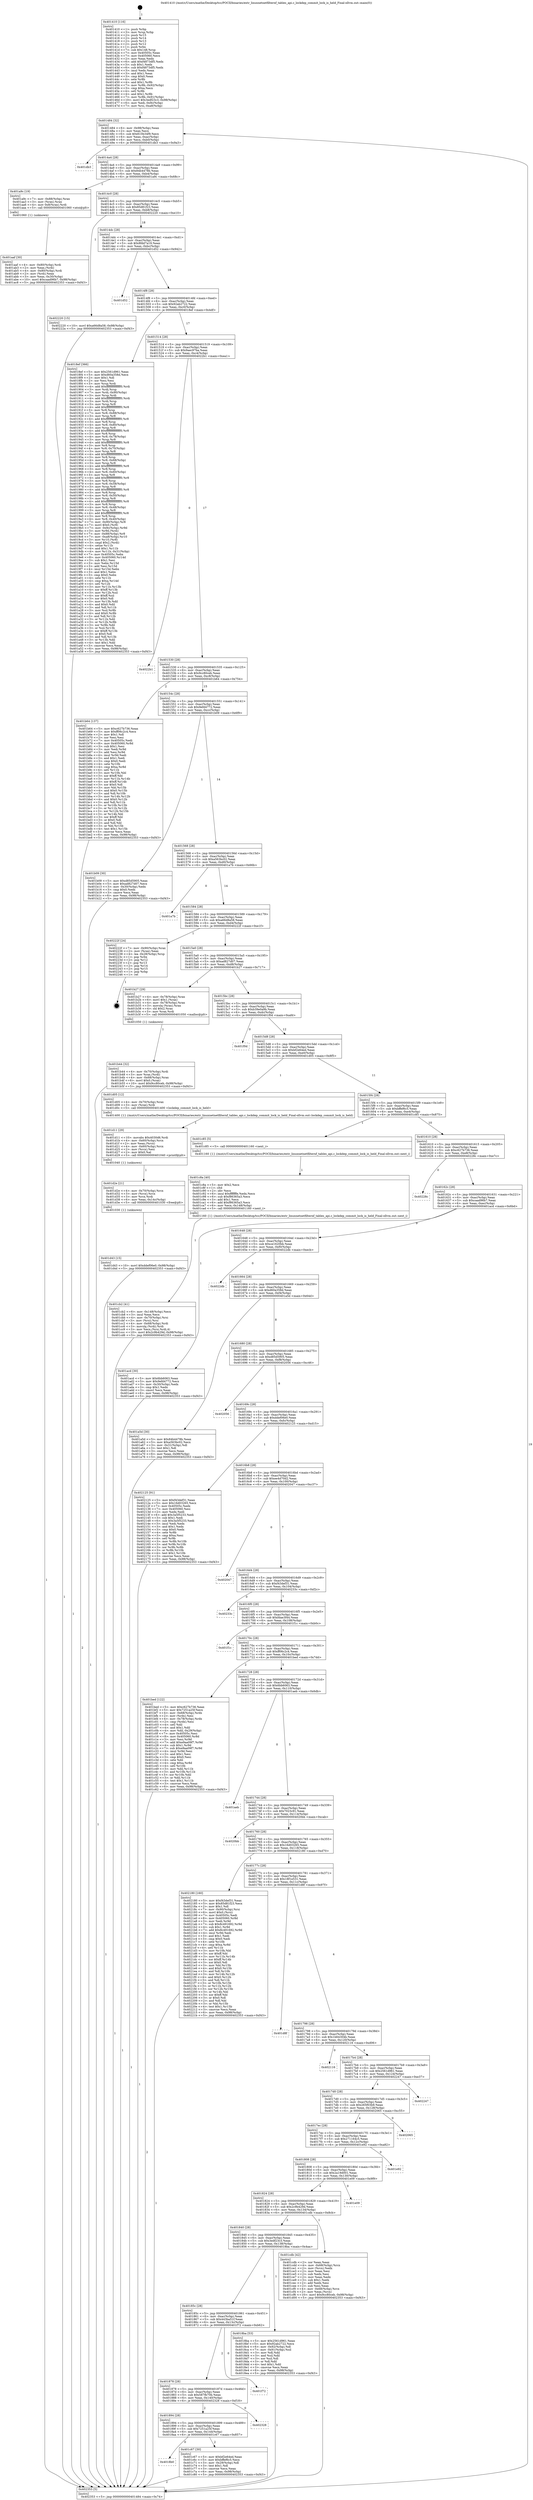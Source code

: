 digraph "0x401410" {
  label = "0x401410 (/mnt/c/Users/mathe/Desktop/tcc/POCII/binaries/extr_linuxnetnetfilternf_tables_api.c_lockdep_commit_lock_is_held_Final-ollvm.out::main(0))"
  labelloc = "t"
  node[shape=record]

  Entry [label="",width=0.3,height=0.3,shape=circle,fillcolor=black,style=filled]
  "0x401484" [label="{
     0x401484 [32]\l
     | [instrs]\l
     &nbsp;&nbsp;0x401484 \<+6\>: mov -0x98(%rbp),%eax\l
     &nbsp;&nbsp;0x40148a \<+2\>: mov %eax,%ecx\l
     &nbsp;&nbsp;0x40148c \<+6\>: sub $0x810b34f9,%ecx\l
     &nbsp;&nbsp;0x401492 \<+6\>: mov %eax,-0xac(%rbp)\l
     &nbsp;&nbsp;0x401498 \<+6\>: mov %ecx,-0xb0(%rbp)\l
     &nbsp;&nbsp;0x40149e \<+6\>: je 0000000000401db3 \<main+0x9a3\>\l
  }"]
  "0x401db3" [label="{
     0x401db3\l
  }", style=dashed]
  "0x4014a4" [label="{
     0x4014a4 [28]\l
     | [instrs]\l
     &nbsp;&nbsp;0x4014a4 \<+5\>: jmp 00000000004014a9 \<main+0x99\>\l
     &nbsp;&nbsp;0x4014a9 \<+6\>: mov -0xac(%rbp),%eax\l
     &nbsp;&nbsp;0x4014af \<+5\>: sub $0x84b4478b,%eax\l
     &nbsp;&nbsp;0x4014b4 \<+6\>: mov %eax,-0xb4(%rbp)\l
     &nbsp;&nbsp;0x4014ba \<+6\>: je 0000000000401a9c \<main+0x68c\>\l
  }"]
  Exit [label="",width=0.3,height=0.3,shape=circle,fillcolor=black,style=filled,peripheries=2]
  "0x401a9c" [label="{
     0x401a9c [19]\l
     | [instrs]\l
     &nbsp;&nbsp;0x401a9c \<+7\>: mov -0x88(%rbp),%rax\l
     &nbsp;&nbsp;0x401aa3 \<+3\>: mov (%rax),%rax\l
     &nbsp;&nbsp;0x401aa6 \<+4\>: mov 0x8(%rax),%rdi\l
     &nbsp;&nbsp;0x401aaa \<+5\>: call 0000000000401060 \<atoi@plt\>\l
     | [calls]\l
     &nbsp;&nbsp;0x401060 \{1\} (unknown)\l
  }"]
  "0x4014c0" [label="{
     0x4014c0 [28]\l
     | [instrs]\l
     &nbsp;&nbsp;0x4014c0 \<+5\>: jmp 00000000004014c5 \<main+0xb5\>\l
     &nbsp;&nbsp;0x4014c5 \<+6\>: mov -0xac(%rbp),%eax\l
     &nbsp;&nbsp;0x4014cb \<+5\>: sub $0x85d81f23,%eax\l
     &nbsp;&nbsp;0x4014d0 \<+6\>: mov %eax,-0xb8(%rbp)\l
     &nbsp;&nbsp;0x4014d6 \<+6\>: je 0000000000402220 \<main+0xe10\>\l
  }"]
  "0x401d43" [label="{
     0x401d43 [15]\l
     | [instrs]\l
     &nbsp;&nbsp;0x401d43 \<+10\>: movl $0xddef06e0,-0x98(%rbp)\l
     &nbsp;&nbsp;0x401d4d \<+5\>: jmp 0000000000402353 \<main+0xf43\>\l
  }"]
  "0x402220" [label="{
     0x402220 [15]\l
     | [instrs]\l
     &nbsp;&nbsp;0x402220 \<+10\>: movl $0xa66d8a58,-0x98(%rbp)\l
     &nbsp;&nbsp;0x40222a \<+5\>: jmp 0000000000402353 \<main+0xf43\>\l
  }"]
  "0x4014dc" [label="{
     0x4014dc [28]\l
     | [instrs]\l
     &nbsp;&nbsp;0x4014dc \<+5\>: jmp 00000000004014e1 \<main+0xd1\>\l
     &nbsp;&nbsp;0x4014e1 \<+6\>: mov -0xac(%rbp),%eax\l
     &nbsp;&nbsp;0x4014e7 \<+5\>: sub $0x8fdd7a19,%eax\l
     &nbsp;&nbsp;0x4014ec \<+6\>: mov %eax,-0xbc(%rbp)\l
     &nbsp;&nbsp;0x4014f2 \<+6\>: je 0000000000401d52 \<main+0x942\>\l
  }"]
  "0x401d2e" [label="{
     0x401d2e [21]\l
     | [instrs]\l
     &nbsp;&nbsp;0x401d2e \<+4\>: mov -0x70(%rbp),%rcx\l
     &nbsp;&nbsp;0x401d32 \<+3\>: mov (%rcx),%rcx\l
     &nbsp;&nbsp;0x401d35 \<+3\>: mov %rcx,%rdi\l
     &nbsp;&nbsp;0x401d38 \<+6\>: mov %eax,-0x14c(%rbp)\l
     &nbsp;&nbsp;0x401d3e \<+5\>: call 0000000000401030 \<free@plt\>\l
     | [calls]\l
     &nbsp;&nbsp;0x401030 \{1\} (unknown)\l
  }"]
  "0x401d52" [label="{
     0x401d52\l
  }", style=dashed]
  "0x4014f8" [label="{
     0x4014f8 [28]\l
     | [instrs]\l
     &nbsp;&nbsp;0x4014f8 \<+5\>: jmp 00000000004014fd \<main+0xed\>\l
     &nbsp;&nbsp;0x4014fd \<+6\>: mov -0xac(%rbp),%eax\l
     &nbsp;&nbsp;0x401503 \<+5\>: sub $0x92ab2722,%eax\l
     &nbsp;&nbsp;0x401508 \<+6\>: mov %eax,-0xc0(%rbp)\l
     &nbsp;&nbsp;0x40150e \<+6\>: je 00000000004018ef \<main+0x4df\>\l
  }"]
  "0x401d11" [label="{
     0x401d11 [29]\l
     | [instrs]\l
     &nbsp;&nbsp;0x401d11 \<+10\>: movabs $0x4030d6,%rdi\l
     &nbsp;&nbsp;0x401d1b \<+4\>: mov -0x60(%rbp),%rcx\l
     &nbsp;&nbsp;0x401d1f \<+2\>: mov %eax,(%rcx)\l
     &nbsp;&nbsp;0x401d21 \<+4\>: mov -0x60(%rbp),%rcx\l
     &nbsp;&nbsp;0x401d25 \<+2\>: mov (%rcx),%esi\l
     &nbsp;&nbsp;0x401d27 \<+2\>: mov $0x0,%al\l
     &nbsp;&nbsp;0x401d29 \<+5\>: call 0000000000401040 \<printf@plt\>\l
     | [calls]\l
     &nbsp;&nbsp;0x401040 \{1\} (unknown)\l
  }"]
  "0x4018ef" [label="{
     0x4018ef [366]\l
     | [instrs]\l
     &nbsp;&nbsp;0x4018ef \<+5\>: mov $0x2561d961,%eax\l
     &nbsp;&nbsp;0x4018f4 \<+5\>: mov $0xd60a358d,%ecx\l
     &nbsp;&nbsp;0x4018f9 \<+2\>: mov $0x1,%dl\l
     &nbsp;&nbsp;0x4018fb \<+2\>: xor %esi,%esi\l
     &nbsp;&nbsp;0x4018fd \<+3\>: mov %rsp,%rdi\l
     &nbsp;&nbsp;0x401900 \<+4\>: add $0xfffffffffffffff0,%rdi\l
     &nbsp;&nbsp;0x401904 \<+3\>: mov %rdi,%rsp\l
     &nbsp;&nbsp;0x401907 \<+7\>: mov %rdi,-0x90(%rbp)\l
     &nbsp;&nbsp;0x40190e \<+3\>: mov %rsp,%rdi\l
     &nbsp;&nbsp;0x401911 \<+4\>: add $0xfffffffffffffff0,%rdi\l
     &nbsp;&nbsp;0x401915 \<+3\>: mov %rdi,%rsp\l
     &nbsp;&nbsp;0x401918 \<+3\>: mov %rsp,%r8\l
     &nbsp;&nbsp;0x40191b \<+4\>: add $0xfffffffffffffff0,%r8\l
     &nbsp;&nbsp;0x40191f \<+3\>: mov %r8,%rsp\l
     &nbsp;&nbsp;0x401922 \<+7\>: mov %r8,-0x88(%rbp)\l
     &nbsp;&nbsp;0x401929 \<+3\>: mov %rsp,%r8\l
     &nbsp;&nbsp;0x40192c \<+4\>: add $0xfffffffffffffff0,%r8\l
     &nbsp;&nbsp;0x401930 \<+3\>: mov %r8,%rsp\l
     &nbsp;&nbsp;0x401933 \<+4\>: mov %r8,-0x80(%rbp)\l
     &nbsp;&nbsp;0x401937 \<+3\>: mov %rsp,%r8\l
     &nbsp;&nbsp;0x40193a \<+4\>: add $0xfffffffffffffff0,%r8\l
     &nbsp;&nbsp;0x40193e \<+3\>: mov %r8,%rsp\l
     &nbsp;&nbsp;0x401941 \<+4\>: mov %r8,-0x78(%rbp)\l
     &nbsp;&nbsp;0x401945 \<+3\>: mov %rsp,%r8\l
     &nbsp;&nbsp;0x401948 \<+4\>: add $0xfffffffffffffff0,%r8\l
     &nbsp;&nbsp;0x40194c \<+3\>: mov %r8,%rsp\l
     &nbsp;&nbsp;0x40194f \<+4\>: mov %r8,-0x70(%rbp)\l
     &nbsp;&nbsp;0x401953 \<+3\>: mov %rsp,%r8\l
     &nbsp;&nbsp;0x401956 \<+4\>: add $0xfffffffffffffff0,%r8\l
     &nbsp;&nbsp;0x40195a \<+3\>: mov %r8,%rsp\l
     &nbsp;&nbsp;0x40195d \<+4\>: mov %r8,-0x68(%rbp)\l
     &nbsp;&nbsp;0x401961 \<+3\>: mov %rsp,%r8\l
     &nbsp;&nbsp;0x401964 \<+4\>: add $0xfffffffffffffff0,%r8\l
     &nbsp;&nbsp;0x401968 \<+3\>: mov %r8,%rsp\l
     &nbsp;&nbsp;0x40196b \<+4\>: mov %r8,-0x60(%rbp)\l
     &nbsp;&nbsp;0x40196f \<+3\>: mov %rsp,%r8\l
     &nbsp;&nbsp;0x401972 \<+4\>: add $0xfffffffffffffff0,%r8\l
     &nbsp;&nbsp;0x401976 \<+3\>: mov %r8,%rsp\l
     &nbsp;&nbsp;0x401979 \<+4\>: mov %r8,-0x58(%rbp)\l
     &nbsp;&nbsp;0x40197d \<+3\>: mov %rsp,%r8\l
     &nbsp;&nbsp;0x401980 \<+4\>: add $0xfffffffffffffff0,%r8\l
     &nbsp;&nbsp;0x401984 \<+3\>: mov %r8,%rsp\l
     &nbsp;&nbsp;0x401987 \<+4\>: mov %r8,-0x50(%rbp)\l
     &nbsp;&nbsp;0x40198b \<+3\>: mov %rsp,%r8\l
     &nbsp;&nbsp;0x40198e \<+4\>: add $0xfffffffffffffff0,%r8\l
     &nbsp;&nbsp;0x401992 \<+3\>: mov %r8,%rsp\l
     &nbsp;&nbsp;0x401995 \<+4\>: mov %r8,-0x48(%rbp)\l
     &nbsp;&nbsp;0x401999 \<+3\>: mov %rsp,%r8\l
     &nbsp;&nbsp;0x40199c \<+4\>: add $0xfffffffffffffff0,%r8\l
     &nbsp;&nbsp;0x4019a0 \<+3\>: mov %r8,%rsp\l
     &nbsp;&nbsp;0x4019a3 \<+4\>: mov %r8,-0x40(%rbp)\l
     &nbsp;&nbsp;0x4019a7 \<+7\>: mov -0x90(%rbp),%r8\l
     &nbsp;&nbsp;0x4019ae \<+7\>: movl $0x0,(%r8)\l
     &nbsp;&nbsp;0x4019b5 \<+7\>: mov -0x9c(%rbp),%r9d\l
     &nbsp;&nbsp;0x4019bc \<+3\>: mov %r9d,(%rdi)\l
     &nbsp;&nbsp;0x4019bf \<+7\>: mov -0x88(%rbp),%r8\l
     &nbsp;&nbsp;0x4019c6 \<+7\>: mov -0xa8(%rbp),%r10\l
     &nbsp;&nbsp;0x4019cd \<+3\>: mov %r10,(%r8)\l
     &nbsp;&nbsp;0x4019d0 \<+3\>: cmpl $0x2,(%rdi)\l
     &nbsp;&nbsp;0x4019d3 \<+4\>: setne %r11b\l
     &nbsp;&nbsp;0x4019d7 \<+4\>: and $0x1,%r11b\l
     &nbsp;&nbsp;0x4019db \<+4\>: mov %r11b,-0x31(%rbp)\l
     &nbsp;&nbsp;0x4019df \<+7\>: mov 0x40505c,%ebx\l
     &nbsp;&nbsp;0x4019e6 \<+8\>: mov 0x405060,%r14d\l
     &nbsp;&nbsp;0x4019ee \<+3\>: sub $0x1,%esi\l
     &nbsp;&nbsp;0x4019f1 \<+3\>: mov %ebx,%r15d\l
     &nbsp;&nbsp;0x4019f4 \<+3\>: add %esi,%r15d\l
     &nbsp;&nbsp;0x4019f7 \<+4\>: imul %r15d,%ebx\l
     &nbsp;&nbsp;0x4019fb \<+3\>: and $0x1,%ebx\l
     &nbsp;&nbsp;0x4019fe \<+3\>: cmp $0x0,%ebx\l
     &nbsp;&nbsp;0x401a01 \<+4\>: sete %r11b\l
     &nbsp;&nbsp;0x401a05 \<+4\>: cmp $0xa,%r14d\l
     &nbsp;&nbsp;0x401a09 \<+4\>: setl %r12b\l
     &nbsp;&nbsp;0x401a0d \<+3\>: mov %r11b,%r13b\l
     &nbsp;&nbsp;0x401a10 \<+4\>: xor $0xff,%r13b\l
     &nbsp;&nbsp;0x401a14 \<+3\>: mov %r12b,%sil\l
     &nbsp;&nbsp;0x401a17 \<+4\>: xor $0xff,%sil\l
     &nbsp;&nbsp;0x401a1b \<+3\>: xor $0x0,%dl\l
     &nbsp;&nbsp;0x401a1e \<+3\>: mov %r13b,%dil\l
     &nbsp;&nbsp;0x401a21 \<+4\>: and $0x0,%dil\l
     &nbsp;&nbsp;0x401a25 \<+3\>: and %dl,%r11b\l
     &nbsp;&nbsp;0x401a28 \<+3\>: mov %sil,%r8b\l
     &nbsp;&nbsp;0x401a2b \<+4\>: and $0x0,%r8b\l
     &nbsp;&nbsp;0x401a2f \<+3\>: and %dl,%r12b\l
     &nbsp;&nbsp;0x401a32 \<+3\>: or %r11b,%dil\l
     &nbsp;&nbsp;0x401a35 \<+3\>: or %r12b,%r8b\l
     &nbsp;&nbsp;0x401a38 \<+3\>: xor %r8b,%dil\l
     &nbsp;&nbsp;0x401a3b \<+3\>: or %sil,%r13b\l
     &nbsp;&nbsp;0x401a3e \<+4\>: xor $0xff,%r13b\l
     &nbsp;&nbsp;0x401a42 \<+3\>: or $0x0,%dl\l
     &nbsp;&nbsp;0x401a45 \<+3\>: and %dl,%r13b\l
     &nbsp;&nbsp;0x401a48 \<+3\>: or %r13b,%dil\l
     &nbsp;&nbsp;0x401a4b \<+4\>: test $0x1,%dil\l
     &nbsp;&nbsp;0x401a4f \<+3\>: cmovne %ecx,%eax\l
     &nbsp;&nbsp;0x401a52 \<+6\>: mov %eax,-0x98(%rbp)\l
     &nbsp;&nbsp;0x401a58 \<+5\>: jmp 0000000000402353 \<main+0xf43\>\l
  }"]
  "0x401514" [label="{
     0x401514 [28]\l
     | [instrs]\l
     &nbsp;&nbsp;0x401514 \<+5\>: jmp 0000000000401519 \<main+0x109\>\l
     &nbsp;&nbsp;0x401519 \<+6\>: mov -0xac(%rbp),%eax\l
     &nbsp;&nbsp;0x40151f \<+5\>: sub $0x9aec97ba,%eax\l
     &nbsp;&nbsp;0x401524 \<+6\>: mov %eax,-0xc4(%rbp)\l
     &nbsp;&nbsp;0x40152a \<+6\>: je 00000000004022b1 \<main+0xea1\>\l
  }"]
  "0x401cb2" [label="{
     0x401cb2 [41]\l
     | [instrs]\l
     &nbsp;&nbsp;0x401cb2 \<+6\>: mov -0x148(%rbp),%ecx\l
     &nbsp;&nbsp;0x401cb8 \<+3\>: imul %eax,%ecx\l
     &nbsp;&nbsp;0x401cbb \<+4\>: mov -0x70(%rbp),%rsi\l
     &nbsp;&nbsp;0x401cbf \<+3\>: mov (%rsi),%rsi\l
     &nbsp;&nbsp;0x401cc2 \<+4\>: mov -0x68(%rbp),%rdi\l
     &nbsp;&nbsp;0x401cc6 \<+3\>: movslq (%rdi),%rdi\l
     &nbsp;&nbsp;0x401cc9 \<+3\>: mov %ecx,(%rsi,%rdi,4)\l
     &nbsp;&nbsp;0x401ccc \<+10\>: movl $0x2c9b429d,-0x98(%rbp)\l
     &nbsp;&nbsp;0x401cd6 \<+5\>: jmp 0000000000402353 \<main+0xf43\>\l
  }"]
  "0x4022b1" [label="{
     0x4022b1\l
  }", style=dashed]
  "0x401530" [label="{
     0x401530 [28]\l
     | [instrs]\l
     &nbsp;&nbsp;0x401530 \<+5\>: jmp 0000000000401535 \<main+0x125\>\l
     &nbsp;&nbsp;0x401535 \<+6\>: mov -0xac(%rbp),%eax\l
     &nbsp;&nbsp;0x40153b \<+5\>: sub $0x9cc80ceb,%eax\l
     &nbsp;&nbsp;0x401540 \<+6\>: mov %eax,-0xc8(%rbp)\l
     &nbsp;&nbsp;0x401546 \<+6\>: je 0000000000401b64 \<main+0x754\>\l
  }"]
  "0x401c8a" [label="{
     0x401c8a [40]\l
     | [instrs]\l
     &nbsp;&nbsp;0x401c8a \<+5\>: mov $0x2,%ecx\l
     &nbsp;&nbsp;0x401c8f \<+1\>: cltd\l
     &nbsp;&nbsp;0x401c90 \<+2\>: idiv %ecx\l
     &nbsp;&nbsp;0x401c92 \<+6\>: imul $0xfffffffe,%edx,%ecx\l
     &nbsp;&nbsp;0x401c98 \<+6\>: sub $0xf86365a3,%ecx\l
     &nbsp;&nbsp;0x401c9e \<+3\>: add $0x1,%ecx\l
     &nbsp;&nbsp;0x401ca1 \<+6\>: add $0xf86365a3,%ecx\l
     &nbsp;&nbsp;0x401ca7 \<+6\>: mov %ecx,-0x148(%rbp)\l
     &nbsp;&nbsp;0x401cad \<+5\>: call 0000000000401160 \<next_i\>\l
     | [calls]\l
     &nbsp;&nbsp;0x401160 \{1\} (/mnt/c/Users/mathe/Desktop/tcc/POCII/binaries/extr_linuxnetnetfilternf_tables_api.c_lockdep_commit_lock_is_held_Final-ollvm.out::next_i)\l
  }"]
  "0x401b64" [label="{
     0x401b64 [137]\l
     | [instrs]\l
     &nbsp;&nbsp;0x401b64 \<+5\>: mov $0xc627b736,%eax\l
     &nbsp;&nbsp;0x401b69 \<+5\>: mov $0xff06c2c4,%ecx\l
     &nbsp;&nbsp;0x401b6e \<+2\>: mov $0x1,%dl\l
     &nbsp;&nbsp;0x401b70 \<+2\>: xor %esi,%esi\l
     &nbsp;&nbsp;0x401b72 \<+7\>: mov 0x40505c,%edi\l
     &nbsp;&nbsp;0x401b79 \<+8\>: mov 0x405060,%r8d\l
     &nbsp;&nbsp;0x401b81 \<+3\>: sub $0x1,%esi\l
     &nbsp;&nbsp;0x401b84 \<+3\>: mov %edi,%r9d\l
     &nbsp;&nbsp;0x401b87 \<+3\>: add %esi,%r9d\l
     &nbsp;&nbsp;0x401b8a \<+4\>: imul %r9d,%edi\l
     &nbsp;&nbsp;0x401b8e \<+3\>: and $0x1,%edi\l
     &nbsp;&nbsp;0x401b91 \<+3\>: cmp $0x0,%edi\l
     &nbsp;&nbsp;0x401b94 \<+4\>: sete %r10b\l
     &nbsp;&nbsp;0x401b98 \<+4\>: cmp $0xa,%r8d\l
     &nbsp;&nbsp;0x401b9c \<+4\>: setl %r11b\l
     &nbsp;&nbsp;0x401ba0 \<+3\>: mov %r10b,%bl\l
     &nbsp;&nbsp;0x401ba3 \<+3\>: xor $0xff,%bl\l
     &nbsp;&nbsp;0x401ba6 \<+3\>: mov %r11b,%r14b\l
     &nbsp;&nbsp;0x401ba9 \<+4\>: xor $0xff,%r14b\l
     &nbsp;&nbsp;0x401bad \<+3\>: xor $0x0,%dl\l
     &nbsp;&nbsp;0x401bb0 \<+3\>: mov %bl,%r15b\l
     &nbsp;&nbsp;0x401bb3 \<+4\>: and $0x0,%r15b\l
     &nbsp;&nbsp;0x401bb7 \<+3\>: and %dl,%r10b\l
     &nbsp;&nbsp;0x401bba \<+3\>: mov %r14b,%r12b\l
     &nbsp;&nbsp;0x401bbd \<+4\>: and $0x0,%r12b\l
     &nbsp;&nbsp;0x401bc1 \<+3\>: and %dl,%r11b\l
     &nbsp;&nbsp;0x401bc4 \<+3\>: or %r10b,%r15b\l
     &nbsp;&nbsp;0x401bc7 \<+3\>: or %r11b,%r12b\l
     &nbsp;&nbsp;0x401bca \<+3\>: xor %r12b,%r15b\l
     &nbsp;&nbsp;0x401bcd \<+3\>: or %r14b,%bl\l
     &nbsp;&nbsp;0x401bd0 \<+3\>: xor $0xff,%bl\l
     &nbsp;&nbsp;0x401bd3 \<+3\>: or $0x0,%dl\l
     &nbsp;&nbsp;0x401bd6 \<+2\>: and %dl,%bl\l
     &nbsp;&nbsp;0x401bd8 \<+3\>: or %bl,%r15b\l
     &nbsp;&nbsp;0x401bdb \<+4\>: test $0x1,%r15b\l
     &nbsp;&nbsp;0x401bdf \<+3\>: cmovne %ecx,%eax\l
     &nbsp;&nbsp;0x401be2 \<+6\>: mov %eax,-0x98(%rbp)\l
     &nbsp;&nbsp;0x401be8 \<+5\>: jmp 0000000000402353 \<main+0xf43\>\l
  }"]
  "0x40154c" [label="{
     0x40154c [28]\l
     | [instrs]\l
     &nbsp;&nbsp;0x40154c \<+5\>: jmp 0000000000401551 \<main+0x141\>\l
     &nbsp;&nbsp;0x401551 \<+6\>: mov -0xac(%rbp),%eax\l
     &nbsp;&nbsp;0x401557 \<+5\>: sub $0x9efd4772,%eax\l
     &nbsp;&nbsp;0x40155c \<+6\>: mov %eax,-0xcc(%rbp)\l
     &nbsp;&nbsp;0x401562 \<+6\>: je 0000000000401b09 \<main+0x6f9\>\l
  }"]
  "0x4018b0" [label="{
     0x4018b0\l
  }", style=dashed]
  "0x401b09" [label="{
     0x401b09 [30]\l
     | [instrs]\l
     &nbsp;&nbsp;0x401b09 \<+5\>: mov $0xd85d5905,%eax\l
     &nbsp;&nbsp;0x401b0e \<+5\>: mov $0xad827d07,%ecx\l
     &nbsp;&nbsp;0x401b13 \<+3\>: mov -0x30(%rbp),%edx\l
     &nbsp;&nbsp;0x401b16 \<+3\>: cmp $0x0,%edx\l
     &nbsp;&nbsp;0x401b19 \<+3\>: cmove %ecx,%eax\l
     &nbsp;&nbsp;0x401b1c \<+6\>: mov %eax,-0x98(%rbp)\l
     &nbsp;&nbsp;0x401b22 \<+5\>: jmp 0000000000402353 \<main+0xf43\>\l
  }"]
  "0x401568" [label="{
     0x401568 [28]\l
     | [instrs]\l
     &nbsp;&nbsp;0x401568 \<+5\>: jmp 000000000040156d \<main+0x15d\>\l
     &nbsp;&nbsp;0x40156d \<+6\>: mov -0xac(%rbp),%eax\l
     &nbsp;&nbsp;0x401573 \<+5\>: sub $0xa563bc02,%eax\l
     &nbsp;&nbsp;0x401578 \<+6\>: mov %eax,-0xd0(%rbp)\l
     &nbsp;&nbsp;0x40157e \<+6\>: je 0000000000401a7b \<main+0x66b\>\l
  }"]
  "0x401c67" [label="{
     0x401c67 [30]\l
     | [instrs]\l
     &nbsp;&nbsp;0x401c67 \<+5\>: mov $0xbf2e64ed,%eax\l
     &nbsp;&nbsp;0x401c6c \<+5\>: mov $0xbffef6c5,%ecx\l
     &nbsp;&nbsp;0x401c71 \<+3\>: mov -0x29(%rbp),%dl\l
     &nbsp;&nbsp;0x401c74 \<+3\>: test $0x1,%dl\l
     &nbsp;&nbsp;0x401c77 \<+3\>: cmovne %ecx,%eax\l
     &nbsp;&nbsp;0x401c7a \<+6\>: mov %eax,-0x98(%rbp)\l
     &nbsp;&nbsp;0x401c80 \<+5\>: jmp 0000000000402353 \<main+0xf43\>\l
  }"]
  "0x401a7b" [label="{
     0x401a7b\l
  }", style=dashed]
  "0x401584" [label="{
     0x401584 [28]\l
     | [instrs]\l
     &nbsp;&nbsp;0x401584 \<+5\>: jmp 0000000000401589 \<main+0x179\>\l
     &nbsp;&nbsp;0x401589 \<+6\>: mov -0xac(%rbp),%eax\l
     &nbsp;&nbsp;0x40158f \<+5\>: sub $0xa66d8a58,%eax\l
     &nbsp;&nbsp;0x401594 \<+6\>: mov %eax,-0xd4(%rbp)\l
     &nbsp;&nbsp;0x40159a \<+6\>: je 000000000040222f \<main+0xe1f\>\l
  }"]
  "0x401894" [label="{
     0x401894 [28]\l
     | [instrs]\l
     &nbsp;&nbsp;0x401894 \<+5\>: jmp 0000000000401899 \<main+0x489\>\l
     &nbsp;&nbsp;0x401899 \<+6\>: mov -0xac(%rbp),%eax\l
     &nbsp;&nbsp;0x40189f \<+5\>: sub $0x7251a25f,%eax\l
     &nbsp;&nbsp;0x4018a4 \<+6\>: mov %eax,-0x144(%rbp)\l
     &nbsp;&nbsp;0x4018aa \<+6\>: je 0000000000401c67 \<main+0x857\>\l
  }"]
  "0x40222f" [label="{
     0x40222f [24]\l
     | [instrs]\l
     &nbsp;&nbsp;0x40222f \<+7\>: mov -0x90(%rbp),%rax\l
     &nbsp;&nbsp;0x402236 \<+2\>: mov (%rax),%eax\l
     &nbsp;&nbsp;0x402238 \<+4\>: lea -0x28(%rbp),%rsp\l
     &nbsp;&nbsp;0x40223c \<+1\>: pop %rbx\l
     &nbsp;&nbsp;0x40223d \<+2\>: pop %r12\l
     &nbsp;&nbsp;0x40223f \<+2\>: pop %r13\l
     &nbsp;&nbsp;0x402241 \<+2\>: pop %r14\l
     &nbsp;&nbsp;0x402243 \<+2\>: pop %r15\l
     &nbsp;&nbsp;0x402245 \<+1\>: pop %rbp\l
     &nbsp;&nbsp;0x402246 \<+1\>: ret\l
  }"]
  "0x4015a0" [label="{
     0x4015a0 [28]\l
     | [instrs]\l
     &nbsp;&nbsp;0x4015a0 \<+5\>: jmp 00000000004015a5 \<main+0x195\>\l
     &nbsp;&nbsp;0x4015a5 \<+6\>: mov -0xac(%rbp),%eax\l
     &nbsp;&nbsp;0x4015ab \<+5\>: sub $0xad827d07,%eax\l
     &nbsp;&nbsp;0x4015b0 \<+6\>: mov %eax,-0xd8(%rbp)\l
     &nbsp;&nbsp;0x4015b6 \<+6\>: je 0000000000401b27 \<main+0x717\>\l
  }"]
  "0x402328" [label="{
     0x402328\l
  }", style=dashed]
  "0x401b27" [label="{
     0x401b27 [29]\l
     | [instrs]\l
     &nbsp;&nbsp;0x401b27 \<+4\>: mov -0x78(%rbp),%rax\l
     &nbsp;&nbsp;0x401b2b \<+6\>: movl $0x1,(%rax)\l
     &nbsp;&nbsp;0x401b31 \<+4\>: mov -0x78(%rbp),%rax\l
     &nbsp;&nbsp;0x401b35 \<+3\>: movslq (%rax),%rax\l
     &nbsp;&nbsp;0x401b38 \<+4\>: shl $0x2,%rax\l
     &nbsp;&nbsp;0x401b3c \<+3\>: mov %rax,%rdi\l
     &nbsp;&nbsp;0x401b3f \<+5\>: call 0000000000401050 \<malloc@plt\>\l
     | [calls]\l
     &nbsp;&nbsp;0x401050 \{1\} (unknown)\l
  }"]
  "0x4015bc" [label="{
     0x4015bc [28]\l
     | [instrs]\l
     &nbsp;&nbsp;0x4015bc \<+5\>: jmp 00000000004015c1 \<main+0x1b1\>\l
     &nbsp;&nbsp;0x4015c1 \<+6\>: mov -0xac(%rbp),%eax\l
     &nbsp;&nbsp;0x4015c7 \<+5\>: sub $0xb39e0a9b,%eax\l
     &nbsp;&nbsp;0x4015cc \<+6\>: mov %eax,-0xdc(%rbp)\l
     &nbsp;&nbsp;0x4015d2 \<+6\>: je 0000000000401f0d \<main+0xafd\>\l
  }"]
  "0x401878" [label="{
     0x401878 [28]\l
     | [instrs]\l
     &nbsp;&nbsp;0x401878 \<+5\>: jmp 000000000040187d \<main+0x46d\>\l
     &nbsp;&nbsp;0x40187d \<+6\>: mov -0xac(%rbp),%eax\l
     &nbsp;&nbsp;0x401883 \<+5\>: sub $0x587fb70b,%eax\l
     &nbsp;&nbsp;0x401888 \<+6\>: mov %eax,-0x140(%rbp)\l
     &nbsp;&nbsp;0x40188e \<+6\>: je 0000000000402328 \<main+0xf18\>\l
  }"]
  "0x401f0d" [label="{
     0x401f0d\l
  }", style=dashed]
  "0x4015d8" [label="{
     0x4015d8 [28]\l
     | [instrs]\l
     &nbsp;&nbsp;0x4015d8 \<+5\>: jmp 00000000004015dd \<main+0x1cd\>\l
     &nbsp;&nbsp;0x4015dd \<+6\>: mov -0xac(%rbp),%eax\l
     &nbsp;&nbsp;0x4015e3 \<+5\>: sub $0xbf2e64ed,%eax\l
     &nbsp;&nbsp;0x4015e8 \<+6\>: mov %eax,-0xe0(%rbp)\l
     &nbsp;&nbsp;0x4015ee \<+6\>: je 0000000000401d05 \<main+0x8f5\>\l
  }"]
  "0x401f72" [label="{
     0x401f72\l
  }", style=dashed]
  "0x401d05" [label="{
     0x401d05 [12]\l
     | [instrs]\l
     &nbsp;&nbsp;0x401d05 \<+4\>: mov -0x70(%rbp),%rax\l
     &nbsp;&nbsp;0x401d09 \<+3\>: mov (%rax),%rdi\l
     &nbsp;&nbsp;0x401d0c \<+5\>: call 0000000000401400 \<lockdep_commit_lock_is_held\>\l
     | [calls]\l
     &nbsp;&nbsp;0x401400 \{1\} (/mnt/c/Users/mathe/Desktop/tcc/POCII/binaries/extr_linuxnetnetfilternf_tables_api.c_lockdep_commit_lock_is_held_Final-ollvm.out::lockdep_commit_lock_is_held)\l
  }"]
  "0x4015f4" [label="{
     0x4015f4 [28]\l
     | [instrs]\l
     &nbsp;&nbsp;0x4015f4 \<+5\>: jmp 00000000004015f9 \<main+0x1e9\>\l
     &nbsp;&nbsp;0x4015f9 \<+6\>: mov -0xac(%rbp),%eax\l
     &nbsp;&nbsp;0x4015ff \<+5\>: sub $0xbffef6c5,%eax\l
     &nbsp;&nbsp;0x401604 \<+6\>: mov %eax,-0xe4(%rbp)\l
     &nbsp;&nbsp;0x40160a \<+6\>: je 0000000000401c85 \<main+0x875\>\l
  }"]
  "0x401b44" [label="{
     0x401b44 [32]\l
     | [instrs]\l
     &nbsp;&nbsp;0x401b44 \<+4\>: mov -0x70(%rbp),%rdi\l
     &nbsp;&nbsp;0x401b48 \<+3\>: mov %rax,(%rdi)\l
     &nbsp;&nbsp;0x401b4b \<+4\>: mov -0x68(%rbp),%rax\l
     &nbsp;&nbsp;0x401b4f \<+6\>: movl $0x0,(%rax)\l
     &nbsp;&nbsp;0x401b55 \<+10\>: movl $0x9cc80ceb,-0x98(%rbp)\l
     &nbsp;&nbsp;0x401b5f \<+5\>: jmp 0000000000402353 \<main+0xf43\>\l
  }"]
  "0x401c85" [label="{
     0x401c85 [5]\l
     | [instrs]\l
     &nbsp;&nbsp;0x401c85 \<+5\>: call 0000000000401160 \<next_i\>\l
     | [calls]\l
     &nbsp;&nbsp;0x401160 \{1\} (/mnt/c/Users/mathe/Desktop/tcc/POCII/binaries/extr_linuxnetnetfilternf_tables_api.c_lockdep_commit_lock_is_held_Final-ollvm.out::next_i)\l
  }"]
  "0x401610" [label="{
     0x401610 [28]\l
     | [instrs]\l
     &nbsp;&nbsp;0x401610 \<+5\>: jmp 0000000000401615 \<main+0x205\>\l
     &nbsp;&nbsp;0x401615 \<+6\>: mov -0xac(%rbp),%eax\l
     &nbsp;&nbsp;0x40161b \<+5\>: sub $0xc627b736,%eax\l
     &nbsp;&nbsp;0x401620 \<+6\>: mov %eax,-0xe8(%rbp)\l
     &nbsp;&nbsp;0x401626 \<+6\>: je 000000000040228c \<main+0xe7c\>\l
  }"]
  "0x401aaf" [label="{
     0x401aaf [30]\l
     | [instrs]\l
     &nbsp;&nbsp;0x401aaf \<+4\>: mov -0x80(%rbp),%rdi\l
     &nbsp;&nbsp;0x401ab3 \<+2\>: mov %eax,(%rdi)\l
     &nbsp;&nbsp;0x401ab5 \<+4\>: mov -0x80(%rbp),%rdi\l
     &nbsp;&nbsp;0x401ab9 \<+2\>: mov (%rdi),%eax\l
     &nbsp;&nbsp;0x401abb \<+3\>: mov %eax,-0x30(%rbp)\l
     &nbsp;&nbsp;0x401abe \<+10\>: movl $0xcaad96b7,-0x98(%rbp)\l
     &nbsp;&nbsp;0x401ac8 \<+5\>: jmp 0000000000402353 \<main+0xf43\>\l
  }"]
  "0x40228c" [label="{
     0x40228c\l
  }", style=dashed]
  "0x40162c" [label="{
     0x40162c [28]\l
     | [instrs]\l
     &nbsp;&nbsp;0x40162c \<+5\>: jmp 0000000000401631 \<main+0x221\>\l
     &nbsp;&nbsp;0x401631 \<+6\>: mov -0xac(%rbp),%eax\l
     &nbsp;&nbsp;0x401637 \<+5\>: sub $0xcaad96b7,%eax\l
     &nbsp;&nbsp;0x40163c \<+6\>: mov %eax,-0xec(%rbp)\l
     &nbsp;&nbsp;0x401642 \<+6\>: je 0000000000401acd \<main+0x6bd\>\l
  }"]
  "0x401410" [label="{
     0x401410 [116]\l
     | [instrs]\l
     &nbsp;&nbsp;0x401410 \<+1\>: push %rbp\l
     &nbsp;&nbsp;0x401411 \<+3\>: mov %rsp,%rbp\l
     &nbsp;&nbsp;0x401414 \<+2\>: push %r15\l
     &nbsp;&nbsp;0x401416 \<+2\>: push %r14\l
     &nbsp;&nbsp;0x401418 \<+2\>: push %r13\l
     &nbsp;&nbsp;0x40141a \<+2\>: push %r12\l
     &nbsp;&nbsp;0x40141c \<+1\>: push %rbx\l
     &nbsp;&nbsp;0x40141d \<+7\>: sub $0x148,%rsp\l
     &nbsp;&nbsp;0x401424 \<+7\>: mov 0x40505c,%eax\l
     &nbsp;&nbsp;0x40142b \<+7\>: mov 0x405060,%ecx\l
     &nbsp;&nbsp;0x401432 \<+2\>: mov %eax,%edx\l
     &nbsp;&nbsp;0x401434 \<+6\>: add $0xf4873df5,%edx\l
     &nbsp;&nbsp;0x40143a \<+3\>: sub $0x1,%edx\l
     &nbsp;&nbsp;0x40143d \<+6\>: sub $0xf4873df5,%edx\l
     &nbsp;&nbsp;0x401443 \<+3\>: imul %edx,%eax\l
     &nbsp;&nbsp;0x401446 \<+3\>: and $0x1,%eax\l
     &nbsp;&nbsp;0x401449 \<+3\>: cmp $0x0,%eax\l
     &nbsp;&nbsp;0x40144c \<+4\>: sete %r8b\l
     &nbsp;&nbsp;0x401450 \<+4\>: and $0x1,%r8b\l
     &nbsp;&nbsp;0x401454 \<+7\>: mov %r8b,-0x92(%rbp)\l
     &nbsp;&nbsp;0x40145b \<+3\>: cmp $0xa,%ecx\l
     &nbsp;&nbsp;0x40145e \<+4\>: setl %r8b\l
     &nbsp;&nbsp;0x401462 \<+4\>: and $0x1,%r8b\l
     &nbsp;&nbsp;0x401466 \<+7\>: mov %r8b,-0x91(%rbp)\l
     &nbsp;&nbsp;0x40146d \<+10\>: movl $0x3edf23c3,-0x98(%rbp)\l
     &nbsp;&nbsp;0x401477 \<+6\>: mov %edi,-0x9c(%rbp)\l
     &nbsp;&nbsp;0x40147d \<+7\>: mov %rsi,-0xa8(%rbp)\l
  }"]
  "0x401acd" [label="{
     0x401acd [30]\l
     | [instrs]\l
     &nbsp;&nbsp;0x401acd \<+5\>: mov $0x6bb6063,%eax\l
     &nbsp;&nbsp;0x401ad2 \<+5\>: mov $0x9efd4772,%ecx\l
     &nbsp;&nbsp;0x401ad7 \<+3\>: mov -0x30(%rbp),%edx\l
     &nbsp;&nbsp;0x401ada \<+3\>: cmp $0x1,%edx\l
     &nbsp;&nbsp;0x401add \<+3\>: cmovl %ecx,%eax\l
     &nbsp;&nbsp;0x401ae0 \<+6\>: mov %eax,-0x98(%rbp)\l
     &nbsp;&nbsp;0x401ae6 \<+5\>: jmp 0000000000402353 \<main+0xf43\>\l
  }"]
  "0x401648" [label="{
     0x401648 [28]\l
     | [instrs]\l
     &nbsp;&nbsp;0x401648 \<+5\>: jmp 000000000040164d \<main+0x23d\>\l
     &nbsp;&nbsp;0x40164d \<+6\>: mov -0xac(%rbp),%eax\l
     &nbsp;&nbsp;0x401653 \<+5\>: sub $0xce1620bb,%eax\l
     &nbsp;&nbsp;0x401658 \<+6\>: mov %eax,-0xf0(%rbp)\l
     &nbsp;&nbsp;0x40165e \<+6\>: je 00000000004022db \<main+0xecb\>\l
  }"]
  "0x402353" [label="{
     0x402353 [5]\l
     | [instrs]\l
     &nbsp;&nbsp;0x402353 \<+5\>: jmp 0000000000401484 \<main+0x74\>\l
  }"]
  "0x4022db" [label="{
     0x4022db\l
  }", style=dashed]
  "0x401664" [label="{
     0x401664 [28]\l
     | [instrs]\l
     &nbsp;&nbsp;0x401664 \<+5\>: jmp 0000000000401669 \<main+0x259\>\l
     &nbsp;&nbsp;0x401669 \<+6\>: mov -0xac(%rbp),%eax\l
     &nbsp;&nbsp;0x40166f \<+5\>: sub $0xd60a358d,%eax\l
     &nbsp;&nbsp;0x401674 \<+6\>: mov %eax,-0xf4(%rbp)\l
     &nbsp;&nbsp;0x40167a \<+6\>: je 0000000000401a5d \<main+0x64d\>\l
  }"]
  "0x40185c" [label="{
     0x40185c [28]\l
     | [instrs]\l
     &nbsp;&nbsp;0x40185c \<+5\>: jmp 0000000000401861 \<main+0x451\>\l
     &nbsp;&nbsp;0x401861 \<+6\>: mov -0xac(%rbp),%eax\l
     &nbsp;&nbsp;0x401867 \<+5\>: sub $0x443ba51f,%eax\l
     &nbsp;&nbsp;0x40186c \<+6\>: mov %eax,-0x13c(%rbp)\l
     &nbsp;&nbsp;0x401872 \<+6\>: je 0000000000401f72 \<main+0xb62\>\l
  }"]
  "0x401a5d" [label="{
     0x401a5d [30]\l
     | [instrs]\l
     &nbsp;&nbsp;0x401a5d \<+5\>: mov $0x84b4478b,%eax\l
     &nbsp;&nbsp;0x401a62 \<+5\>: mov $0xa563bc02,%ecx\l
     &nbsp;&nbsp;0x401a67 \<+3\>: mov -0x31(%rbp),%dl\l
     &nbsp;&nbsp;0x401a6a \<+3\>: test $0x1,%dl\l
     &nbsp;&nbsp;0x401a6d \<+3\>: cmovne %ecx,%eax\l
     &nbsp;&nbsp;0x401a70 \<+6\>: mov %eax,-0x98(%rbp)\l
     &nbsp;&nbsp;0x401a76 \<+5\>: jmp 0000000000402353 \<main+0xf43\>\l
  }"]
  "0x401680" [label="{
     0x401680 [28]\l
     | [instrs]\l
     &nbsp;&nbsp;0x401680 \<+5\>: jmp 0000000000401685 \<main+0x275\>\l
     &nbsp;&nbsp;0x401685 \<+6\>: mov -0xac(%rbp),%eax\l
     &nbsp;&nbsp;0x40168b \<+5\>: sub $0xd85d5905,%eax\l
     &nbsp;&nbsp;0x401690 \<+6\>: mov %eax,-0xf8(%rbp)\l
     &nbsp;&nbsp;0x401696 \<+6\>: je 0000000000402056 \<main+0xc46\>\l
  }"]
  "0x4018ba" [label="{
     0x4018ba [53]\l
     | [instrs]\l
     &nbsp;&nbsp;0x4018ba \<+5\>: mov $0x2561d961,%eax\l
     &nbsp;&nbsp;0x4018bf \<+5\>: mov $0x92ab2722,%ecx\l
     &nbsp;&nbsp;0x4018c4 \<+6\>: mov -0x92(%rbp),%dl\l
     &nbsp;&nbsp;0x4018ca \<+7\>: mov -0x91(%rbp),%sil\l
     &nbsp;&nbsp;0x4018d1 \<+3\>: mov %dl,%dil\l
     &nbsp;&nbsp;0x4018d4 \<+3\>: and %sil,%dil\l
     &nbsp;&nbsp;0x4018d7 \<+3\>: xor %sil,%dl\l
     &nbsp;&nbsp;0x4018da \<+3\>: or %dl,%dil\l
     &nbsp;&nbsp;0x4018dd \<+4\>: test $0x1,%dil\l
     &nbsp;&nbsp;0x4018e1 \<+3\>: cmovne %ecx,%eax\l
     &nbsp;&nbsp;0x4018e4 \<+6\>: mov %eax,-0x98(%rbp)\l
     &nbsp;&nbsp;0x4018ea \<+5\>: jmp 0000000000402353 \<main+0xf43\>\l
  }"]
  "0x402056" [label="{
     0x402056\l
  }", style=dashed]
  "0x40169c" [label="{
     0x40169c [28]\l
     | [instrs]\l
     &nbsp;&nbsp;0x40169c \<+5\>: jmp 00000000004016a1 \<main+0x291\>\l
     &nbsp;&nbsp;0x4016a1 \<+6\>: mov -0xac(%rbp),%eax\l
     &nbsp;&nbsp;0x4016a7 \<+5\>: sub $0xddef06e0,%eax\l
     &nbsp;&nbsp;0x4016ac \<+6\>: mov %eax,-0xfc(%rbp)\l
     &nbsp;&nbsp;0x4016b2 \<+6\>: je 0000000000402125 \<main+0xd15\>\l
  }"]
  "0x401840" [label="{
     0x401840 [28]\l
     | [instrs]\l
     &nbsp;&nbsp;0x401840 \<+5\>: jmp 0000000000401845 \<main+0x435\>\l
     &nbsp;&nbsp;0x401845 \<+6\>: mov -0xac(%rbp),%eax\l
     &nbsp;&nbsp;0x40184b \<+5\>: sub $0x3edf23c3,%eax\l
     &nbsp;&nbsp;0x401850 \<+6\>: mov %eax,-0x138(%rbp)\l
     &nbsp;&nbsp;0x401856 \<+6\>: je 00000000004018ba \<main+0x4aa\>\l
  }"]
  "0x402125" [label="{
     0x402125 [91]\l
     | [instrs]\l
     &nbsp;&nbsp;0x402125 \<+5\>: mov $0xf43def31,%eax\l
     &nbsp;&nbsp;0x40212a \<+5\>: mov $0x16d03265,%ecx\l
     &nbsp;&nbsp;0x40212f \<+7\>: mov 0x40505c,%edx\l
     &nbsp;&nbsp;0x402136 \<+7\>: mov 0x405060,%esi\l
     &nbsp;&nbsp;0x40213d \<+2\>: mov %edx,%edi\l
     &nbsp;&nbsp;0x40213f \<+6\>: add $0x3a5f5233,%edi\l
     &nbsp;&nbsp;0x402145 \<+3\>: sub $0x1,%edi\l
     &nbsp;&nbsp;0x402148 \<+6\>: sub $0x3a5f5233,%edi\l
     &nbsp;&nbsp;0x40214e \<+3\>: imul %edi,%edx\l
     &nbsp;&nbsp;0x402151 \<+3\>: and $0x1,%edx\l
     &nbsp;&nbsp;0x402154 \<+3\>: cmp $0x0,%edx\l
     &nbsp;&nbsp;0x402157 \<+4\>: sete %r8b\l
     &nbsp;&nbsp;0x40215b \<+3\>: cmp $0xa,%esi\l
     &nbsp;&nbsp;0x40215e \<+4\>: setl %r9b\l
     &nbsp;&nbsp;0x402162 \<+3\>: mov %r8b,%r10b\l
     &nbsp;&nbsp;0x402165 \<+3\>: and %r9b,%r10b\l
     &nbsp;&nbsp;0x402168 \<+3\>: xor %r9b,%r8b\l
     &nbsp;&nbsp;0x40216b \<+3\>: or %r8b,%r10b\l
     &nbsp;&nbsp;0x40216e \<+4\>: test $0x1,%r10b\l
     &nbsp;&nbsp;0x402172 \<+3\>: cmovne %ecx,%eax\l
     &nbsp;&nbsp;0x402175 \<+6\>: mov %eax,-0x98(%rbp)\l
     &nbsp;&nbsp;0x40217b \<+5\>: jmp 0000000000402353 \<main+0xf43\>\l
  }"]
  "0x4016b8" [label="{
     0x4016b8 [28]\l
     | [instrs]\l
     &nbsp;&nbsp;0x4016b8 \<+5\>: jmp 00000000004016bd \<main+0x2ad\>\l
     &nbsp;&nbsp;0x4016bd \<+6\>: mov -0xac(%rbp),%eax\l
     &nbsp;&nbsp;0x4016c3 \<+5\>: sub $0xee4d70d2,%eax\l
     &nbsp;&nbsp;0x4016c8 \<+6\>: mov %eax,-0x100(%rbp)\l
     &nbsp;&nbsp;0x4016ce \<+6\>: je 0000000000402047 \<main+0xc37\>\l
  }"]
  "0x401cdb" [label="{
     0x401cdb [42]\l
     | [instrs]\l
     &nbsp;&nbsp;0x401cdb \<+2\>: xor %eax,%eax\l
     &nbsp;&nbsp;0x401cdd \<+4\>: mov -0x68(%rbp),%rcx\l
     &nbsp;&nbsp;0x401ce1 \<+2\>: mov (%rcx),%edx\l
     &nbsp;&nbsp;0x401ce3 \<+2\>: mov %eax,%esi\l
     &nbsp;&nbsp;0x401ce5 \<+2\>: sub %edx,%esi\l
     &nbsp;&nbsp;0x401ce7 \<+2\>: mov %eax,%edx\l
     &nbsp;&nbsp;0x401ce9 \<+3\>: sub $0x1,%edx\l
     &nbsp;&nbsp;0x401cec \<+2\>: add %edx,%esi\l
     &nbsp;&nbsp;0x401cee \<+2\>: sub %esi,%eax\l
     &nbsp;&nbsp;0x401cf0 \<+4\>: mov -0x68(%rbp),%rcx\l
     &nbsp;&nbsp;0x401cf4 \<+2\>: mov %eax,(%rcx)\l
     &nbsp;&nbsp;0x401cf6 \<+10\>: movl $0x9cc80ceb,-0x98(%rbp)\l
     &nbsp;&nbsp;0x401d00 \<+5\>: jmp 0000000000402353 \<main+0xf43\>\l
  }"]
  "0x402047" [label="{
     0x402047\l
  }", style=dashed]
  "0x4016d4" [label="{
     0x4016d4 [28]\l
     | [instrs]\l
     &nbsp;&nbsp;0x4016d4 \<+5\>: jmp 00000000004016d9 \<main+0x2c9\>\l
     &nbsp;&nbsp;0x4016d9 \<+6\>: mov -0xac(%rbp),%eax\l
     &nbsp;&nbsp;0x4016df \<+5\>: sub $0xf43def31,%eax\l
     &nbsp;&nbsp;0x4016e4 \<+6\>: mov %eax,-0x104(%rbp)\l
     &nbsp;&nbsp;0x4016ea \<+6\>: je 000000000040233c \<main+0xf2c\>\l
  }"]
  "0x401824" [label="{
     0x401824 [28]\l
     | [instrs]\l
     &nbsp;&nbsp;0x401824 \<+5\>: jmp 0000000000401829 \<main+0x419\>\l
     &nbsp;&nbsp;0x401829 \<+6\>: mov -0xac(%rbp),%eax\l
     &nbsp;&nbsp;0x40182f \<+5\>: sub $0x2c9b429d,%eax\l
     &nbsp;&nbsp;0x401834 \<+6\>: mov %eax,-0x134(%rbp)\l
     &nbsp;&nbsp;0x40183a \<+6\>: je 0000000000401cdb \<main+0x8cb\>\l
  }"]
  "0x40233c" [label="{
     0x40233c\l
  }", style=dashed]
  "0x4016f0" [label="{
     0x4016f0 [28]\l
     | [instrs]\l
     &nbsp;&nbsp;0x4016f0 \<+5\>: jmp 00000000004016f5 \<main+0x2e5\>\l
     &nbsp;&nbsp;0x4016f5 \<+6\>: mov -0xac(%rbp),%eax\l
     &nbsp;&nbsp;0x4016fb \<+5\>: sub $0xfdae3f44,%eax\l
     &nbsp;&nbsp;0x401700 \<+6\>: mov %eax,-0x108(%rbp)\l
     &nbsp;&nbsp;0x401706 \<+6\>: je 0000000000401f1c \<main+0xb0c\>\l
  }"]
  "0x401e09" [label="{
     0x401e09\l
  }", style=dashed]
  "0x401f1c" [label="{
     0x401f1c\l
  }", style=dashed]
  "0x40170c" [label="{
     0x40170c [28]\l
     | [instrs]\l
     &nbsp;&nbsp;0x40170c \<+5\>: jmp 0000000000401711 \<main+0x301\>\l
     &nbsp;&nbsp;0x401711 \<+6\>: mov -0xac(%rbp),%eax\l
     &nbsp;&nbsp;0x401717 \<+5\>: sub $0xff06c2c4,%eax\l
     &nbsp;&nbsp;0x40171c \<+6\>: mov %eax,-0x10c(%rbp)\l
     &nbsp;&nbsp;0x401722 \<+6\>: je 0000000000401bed \<main+0x7dd\>\l
  }"]
  "0x401808" [label="{
     0x401808 [28]\l
     | [instrs]\l
     &nbsp;&nbsp;0x401808 \<+5\>: jmp 000000000040180d \<main+0x3fd\>\l
     &nbsp;&nbsp;0x40180d \<+6\>: mov -0xac(%rbp),%eax\l
     &nbsp;&nbsp;0x401813 \<+5\>: sub $0x2a19d001,%eax\l
     &nbsp;&nbsp;0x401818 \<+6\>: mov %eax,-0x130(%rbp)\l
     &nbsp;&nbsp;0x40181e \<+6\>: je 0000000000401e09 \<main+0x9f9\>\l
  }"]
  "0x401bed" [label="{
     0x401bed [122]\l
     | [instrs]\l
     &nbsp;&nbsp;0x401bed \<+5\>: mov $0xc627b736,%eax\l
     &nbsp;&nbsp;0x401bf2 \<+5\>: mov $0x7251a25f,%ecx\l
     &nbsp;&nbsp;0x401bf7 \<+4\>: mov -0x68(%rbp),%rdx\l
     &nbsp;&nbsp;0x401bfb \<+2\>: mov (%rdx),%esi\l
     &nbsp;&nbsp;0x401bfd \<+4\>: mov -0x78(%rbp),%rdx\l
     &nbsp;&nbsp;0x401c01 \<+2\>: cmp (%rdx),%esi\l
     &nbsp;&nbsp;0x401c03 \<+4\>: setl %dil\l
     &nbsp;&nbsp;0x401c07 \<+4\>: and $0x1,%dil\l
     &nbsp;&nbsp;0x401c0b \<+4\>: mov %dil,-0x29(%rbp)\l
     &nbsp;&nbsp;0x401c0f \<+7\>: mov 0x40505c,%esi\l
     &nbsp;&nbsp;0x401c16 \<+8\>: mov 0x405060,%r8d\l
     &nbsp;&nbsp;0x401c1e \<+3\>: mov %esi,%r9d\l
     &nbsp;&nbsp;0x401c21 \<+7\>: add $0xe9aa09f7,%r9d\l
     &nbsp;&nbsp;0x401c28 \<+4\>: sub $0x1,%r9d\l
     &nbsp;&nbsp;0x401c2c \<+7\>: sub $0xe9aa09f7,%r9d\l
     &nbsp;&nbsp;0x401c33 \<+4\>: imul %r9d,%esi\l
     &nbsp;&nbsp;0x401c37 \<+3\>: and $0x1,%esi\l
     &nbsp;&nbsp;0x401c3a \<+3\>: cmp $0x0,%esi\l
     &nbsp;&nbsp;0x401c3d \<+4\>: sete %dil\l
     &nbsp;&nbsp;0x401c41 \<+4\>: cmp $0xa,%r8d\l
     &nbsp;&nbsp;0x401c45 \<+4\>: setl %r10b\l
     &nbsp;&nbsp;0x401c49 \<+3\>: mov %dil,%r11b\l
     &nbsp;&nbsp;0x401c4c \<+3\>: and %r10b,%r11b\l
     &nbsp;&nbsp;0x401c4f \<+3\>: xor %r10b,%dil\l
     &nbsp;&nbsp;0x401c52 \<+3\>: or %dil,%r11b\l
     &nbsp;&nbsp;0x401c55 \<+4\>: test $0x1,%r11b\l
     &nbsp;&nbsp;0x401c59 \<+3\>: cmovne %ecx,%eax\l
     &nbsp;&nbsp;0x401c5c \<+6\>: mov %eax,-0x98(%rbp)\l
     &nbsp;&nbsp;0x401c62 \<+5\>: jmp 0000000000402353 \<main+0xf43\>\l
  }"]
  "0x401728" [label="{
     0x401728 [28]\l
     | [instrs]\l
     &nbsp;&nbsp;0x401728 \<+5\>: jmp 000000000040172d \<main+0x31d\>\l
     &nbsp;&nbsp;0x40172d \<+6\>: mov -0xac(%rbp),%eax\l
     &nbsp;&nbsp;0x401733 \<+5\>: sub $0x6bb6063,%eax\l
     &nbsp;&nbsp;0x401738 \<+6\>: mov %eax,-0x110(%rbp)\l
     &nbsp;&nbsp;0x40173e \<+6\>: je 0000000000401aeb \<main+0x6db\>\l
  }"]
  "0x401e92" [label="{
     0x401e92\l
  }", style=dashed]
  "0x401aeb" [label="{
     0x401aeb\l
  }", style=dashed]
  "0x401744" [label="{
     0x401744 [28]\l
     | [instrs]\l
     &nbsp;&nbsp;0x401744 \<+5\>: jmp 0000000000401749 \<main+0x339\>\l
     &nbsp;&nbsp;0x401749 \<+6\>: mov -0xac(%rbp),%eax\l
     &nbsp;&nbsp;0x40174f \<+5\>: sub $0x7023c91,%eax\l
     &nbsp;&nbsp;0x401754 \<+6\>: mov %eax,-0x114(%rbp)\l
     &nbsp;&nbsp;0x40175a \<+6\>: je 00000000004020bb \<main+0xcab\>\l
  }"]
  "0x4017ec" [label="{
     0x4017ec [28]\l
     | [instrs]\l
     &nbsp;&nbsp;0x4017ec \<+5\>: jmp 00000000004017f1 \<main+0x3e1\>\l
     &nbsp;&nbsp;0x4017f1 \<+6\>: mov -0xac(%rbp),%eax\l
     &nbsp;&nbsp;0x4017f7 \<+5\>: sub $0x271164c5,%eax\l
     &nbsp;&nbsp;0x4017fc \<+6\>: mov %eax,-0x12c(%rbp)\l
     &nbsp;&nbsp;0x401802 \<+6\>: je 0000000000401e92 \<main+0xa82\>\l
  }"]
  "0x4020bb" [label="{
     0x4020bb\l
  }", style=dashed]
  "0x401760" [label="{
     0x401760 [28]\l
     | [instrs]\l
     &nbsp;&nbsp;0x401760 \<+5\>: jmp 0000000000401765 \<main+0x355\>\l
     &nbsp;&nbsp;0x401765 \<+6\>: mov -0xac(%rbp),%eax\l
     &nbsp;&nbsp;0x40176b \<+5\>: sub $0x16d03265,%eax\l
     &nbsp;&nbsp;0x401770 \<+6\>: mov %eax,-0x118(%rbp)\l
     &nbsp;&nbsp;0x401776 \<+6\>: je 0000000000402180 \<main+0xd70\>\l
  }"]
  "0x402065" [label="{
     0x402065\l
  }", style=dashed]
  "0x402180" [label="{
     0x402180 [160]\l
     | [instrs]\l
     &nbsp;&nbsp;0x402180 \<+5\>: mov $0xf43def31,%eax\l
     &nbsp;&nbsp;0x402185 \<+5\>: mov $0x85d81f23,%ecx\l
     &nbsp;&nbsp;0x40218a \<+2\>: mov $0x1,%dl\l
     &nbsp;&nbsp;0x40218c \<+7\>: mov -0x90(%rbp),%rsi\l
     &nbsp;&nbsp;0x402193 \<+6\>: movl $0x0,(%rsi)\l
     &nbsp;&nbsp;0x402199 \<+7\>: mov 0x40505c,%edi\l
     &nbsp;&nbsp;0x4021a0 \<+8\>: mov 0x405060,%r8d\l
     &nbsp;&nbsp;0x4021a8 \<+3\>: mov %edi,%r9d\l
     &nbsp;&nbsp;0x4021ab \<+7\>: sub $0x8c491692,%r9d\l
     &nbsp;&nbsp;0x4021b2 \<+4\>: sub $0x1,%r9d\l
     &nbsp;&nbsp;0x4021b6 \<+7\>: add $0x8c491692,%r9d\l
     &nbsp;&nbsp;0x4021bd \<+4\>: imul %r9d,%edi\l
     &nbsp;&nbsp;0x4021c1 \<+3\>: and $0x1,%edi\l
     &nbsp;&nbsp;0x4021c4 \<+3\>: cmp $0x0,%edi\l
     &nbsp;&nbsp;0x4021c7 \<+4\>: sete %r10b\l
     &nbsp;&nbsp;0x4021cb \<+4\>: cmp $0xa,%r8d\l
     &nbsp;&nbsp;0x4021cf \<+4\>: setl %r11b\l
     &nbsp;&nbsp;0x4021d3 \<+3\>: mov %r10b,%bl\l
     &nbsp;&nbsp;0x4021d6 \<+3\>: xor $0xff,%bl\l
     &nbsp;&nbsp;0x4021d9 \<+3\>: mov %r11b,%r14b\l
     &nbsp;&nbsp;0x4021dc \<+4\>: xor $0xff,%r14b\l
     &nbsp;&nbsp;0x4021e0 \<+3\>: xor $0x0,%dl\l
     &nbsp;&nbsp;0x4021e3 \<+3\>: mov %bl,%r15b\l
     &nbsp;&nbsp;0x4021e6 \<+4\>: and $0x0,%r15b\l
     &nbsp;&nbsp;0x4021ea \<+3\>: and %dl,%r10b\l
     &nbsp;&nbsp;0x4021ed \<+3\>: mov %r14b,%r12b\l
     &nbsp;&nbsp;0x4021f0 \<+4\>: and $0x0,%r12b\l
     &nbsp;&nbsp;0x4021f4 \<+3\>: and %dl,%r11b\l
     &nbsp;&nbsp;0x4021f7 \<+3\>: or %r10b,%r15b\l
     &nbsp;&nbsp;0x4021fa \<+3\>: or %r11b,%r12b\l
     &nbsp;&nbsp;0x4021fd \<+3\>: xor %r12b,%r15b\l
     &nbsp;&nbsp;0x402200 \<+3\>: or %r14b,%bl\l
     &nbsp;&nbsp;0x402203 \<+3\>: xor $0xff,%bl\l
     &nbsp;&nbsp;0x402206 \<+3\>: or $0x0,%dl\l
     &nbsp;&nbsp;0x402209 \<+2\>: and %dl,%bl\l
     &nbsp;&nbsp;0x40220b \<+3\>: or %bl,%r15b\l
     &nbsp;&nbsp;0x40220e \<+4\>: test $0x1,%r15b\l
     &nbsp;&nbsp;0x402212 \<+3\>: cmovne %ecx,%eax\l
     &nbsp;&nbsp;0x402215 \<+6\>: mov %eax,-0x98(%rbp)\l
     &nbsp;&nbsp;0x40221b \<+5\>: jmp 0000000000402353 \<main+0xf43\>\l
  }"]
  "0x40177c" [label="{
     0x40177c [28]\l
     | [instrs]\l
     &nbsp;&nbsp;0x40177c \<+5\>: jmp 0000000000401781 \<main+0x371\>\l
     &nbsp;&nbsp;0x401781 \<+6\>: mov -0xac(%rbp),%eax\l
     &nbsp;&nbsp;0x401787 \<+5\>: sub $0x18f1e531,%eax\l
     &nbsp;&nbsp;0x40178c \<+6\>: mov %eax,-0x11c(%rbp)\l
     &nbsp;&nbsp;0x401792 \<+6\>: je 0000000000401d8f \<main+0x97f\>\l
  }"]
  "0x4017d0" [label="{
     0x4017d0 [28]\l
     | [instrs]\l
     &nbsp;&nbsp;0x4017d0 \<+5\>: jmp 00000000004017d5 \<main+0x3c5\>\l
     &nbsp;&nbsp;0x4017d5 \<+6\>: mov -0xac(%rbp),%eax\l
     &nbsp;&nbsp;0x4017db \<+5\>: sub $0x265f03b9,%eax\l
     &nbsp;&nbsp;0x4017e0 \<+6\>: mov %eax,-0x128(%rbp)\l
     &nbsp;&nbsp;0x4017e6 \<+6\>: je 0000000000402065 \<main+0xc55\>\l
  }"]
  "0x401d8f" [label="{
     0x401d8f\l
  }", style=dashed]
  "0x401798" [label="{
     0x401798 [28]\l
     | [instrs]\l
     &nbsp;&nbsp;0x401798 \<+5\>: jmp 000000000040179d \<main+0x38d\>\l
     &nbsp;&nbsp;0x40179d \<+6\>: mov -0xac(%rbp),%eax\l
     &nbsp;&nbsp;0x4017a3 \<+5\>: sub $0x1b64304b,%eax\l
     &nbsp;&nbsp;0x4017a8 \<+6\>: mov %eax,-0x120(%rbp)\l
     &nbsp;&nbsp;0x4017ae \<+6\>: je 0000000000402116 \<main+0xd06\>\l
  }"]
  "0x402247" [label="{
     0x402247\l
  }", style=dashed]
  "0x402116" [label="{
     0x402116\l
  }", style=dashed]
  "0x4017b4" [label="{
     0x4017b4 [28]\l
     | [instrs]\l
     &nbsp;&nbsp;0x4017b4 \<+5\>: jmp 00000000004017b9 \<main+0x3a9\>\l
     &nbsp;&nbsp;0x4017b9 \<+6\>: mov -0xac(%rbp),%eax\l
     &nbsp;&nbsp;0x4017bf \<+5\>: sub $0x2561d961,%eax\l
     &nbsp;&nbsp;0x4017c4 \<+6\>: mov %eax,-0x124(%rbp)\l
     &nbsp;&nbsp;0x4017ca \<+6\>: je 0000000000402247 \<main+0xe37\>\l
  }"]
  Entry -> "0x401410" [label=" 1"]
  "0x401484" -> "0x401db3" [label=" 0"]
  "0x401484" -> "0x4014a4" [label=" 20"]
  "0x40222f" -> Exit [label=" 1"]
  "0x4014a4" -> "0x401a9c" [label=" 1"]
  "0x4014a4" -> "0x4014c0" [label=" 19"]
  "0x402220" -> "0x402353" [label=" 1"]
  "0x4014c0" -> "0x402220" [label=" 1"]
  "0x4014c0" -> "0x4014dc" [label=" 18"]
  "0x402180" -> "0x402353" [label=" 1"]
  "0x4014dc" -> "0x401d52" [label=" 0"]
  "0x4014dc" -> "0x4014f8" [label=" 18"]
  "0x402125" -> "0x402353" [label=" 1"]
  "0x4014f8" -> "0x4018ef" [label=" 1"]
  "0x4014f8" -> "0x401514" [label=" 17"]
  "0x401d43" -> "0x402353" [label=" 1"]
  "0x401514" -> "0x4022b1" [label=" 0"]
  "0x401514" -> "0x401530" [label=" 17"]
  "0x401d2e" -> "0x401d43" [label=" 1"]
  "0x401530" -> "0x401b64" [label=" 2"]
  "0x401530" -> "0x40154c" [label=" 15"]
  "0x401d11" -> "0x401d2e" [label=" 1"]
  "0x40154c" -> "0x401b09" [label=" 1"]
  "0x40154c" -> "0x401568" [label=" 14"]
  "0x401d05" -> "0x401d11" [label=" 1"]
  "0x401568" -> "0x401a7b" [label=" 0"]
  "0x401568" -> "0x401584" [label=" 14"]
  "0x401cdb" -> "0x402353" [label=" 1"]
  "0x401584" -> "0x40222f" [label=" 1"]
  "0x401584" -> "0x4015a0" [label=" 13"]
  "0x401c8a" -> "0x401cb2" [label=" 1"]
  "0x4015a0" -> "0x401b27" [label=" 1"]
  "0x4015a0" -> "0x4015bc" [label=" 12"]
  "0x401c85" -> "0x401c8a" [label=" 1"]
  "0x4015bc" -> "0x401f0d" [label=" 0"]
  "0x4015bc" -> "0x4015d8" [label=" 12"]
  "0x401894" -> "0x4018b0" [label=" 0"]
  "0x4015d8" -> "0x401d05" [label=" 1"]
  "0x4015d8" -> "0x4015f4" [label=" 11"]
  "0x401894" -> "0x401c67" [label=" 2"]
  "0x4015f4" -> "0x401c85" [label=" 1"]
  "0x4015f4" -> "0x401610" [label=" 10"]
  "0x401878" -> "0x401894" [label=" 2"]
  "0x401610" -> "0x40228c" [label=" 0"]
  "0x401610" -> "0x40162c" [label=" 10"]
  "0x401878" -> "0x402328" [label=" 0"]
  "0x40162c" -> "0x401acd" [label=" 1"]
  "0x40162c" -> "0x401648" [label=" 9"]
  "0x40185c" -> "0x401878" [label=" 2"]
  "0x401648" -> "0x4022db" [label=" 0"]
  "0x401648" -> "0x401664" [label=" 9"]
  "0x40185c" -> "0x401f72" [label=" 0"]
  "0x401664" -> "0x401a5d" [label=" 1"]
  "0x401664" -> "0x401680" [label=" 8"]
  "0x401cb2" -> "0x402353" [label=" 1"]
  "0x401680" -> "0x402056" [label=" 0"]
  "0x401680" -> "0x40169c" [label=" 8"]
  "0x401bed" -> "0x402353" [label=" 2"]
  "0x40169c" -> "0x402125" [label=" 1"]
  "0x40169c" -> "0x4016b8" [label=" 7"]
  "0x401b44" -> "0x402353" [label=" 1"]
  "0x4016b8" -> "0x402047" [label=" 0"]
  "0x4016b8" -> "0x4016d4" [label=" 7"]
  "0x401b27" -> "0x401b44" [label=" 1"]
  "0x4016d4" -> "0x40233c" [label=" 0"]
  "0x4016d4" -> "0x4016f0" [label=" 7"]
  "0x401acd" -> "0x402353" [label=" 1"]
  "0x4016f0" -> "0x401f1c" [label=" 0"]
  "0x4016f0" -> "0x40170c" [label=" 7"]
  "0x401aaf" -> "0x402353" [label=" 1"]
  "0x40170c" -> "0x401bed" [label=" 2"]
  "0x40170c" -> "0x401728" [label=" 5"]
  "0x401a5d" -> "0x402353" [label=" 1"]
  "0x401728" -> "0x401aeb" [label=" 0"]
  "0x401728" -> "0x401744" [label=" 5"]
  "0x4018ef" -> "0x402353" [label=" 1"]
  "0x401744" -> "0x4020bb" [label=" 0"]
  "0x401744" -> "0x401760" [label=" 5"]
  "0x402353" -> "0x401484" [label=" 19"]
  "0x401760" -> "0x402180" [label=" 1"]
  "0x401760" -> "0x40177c" [label=" 4"]
  "0x401410" -> "0x401484" [label=" 1"]
  "0x40177c" -> "0x401d8f" [label=" 0"]
  "0x40177c" -> "0x401798" [label=" 4"]
  "0x401840" -> "0x40185c" [label=" 2"]
  "0x401798" -> "0x402116" [label=" 0"]
  "0x401798" -> "0x4017b4" [label=" 4"]
  "0x401840" -> "0x4018ba" [label=" 1"]
  "0x4017b4" -> "0x402247" [label=" 0"]
  "0x4017b4" -> "0x4017d0" [label=" 4"]
  "0x4018ba" -> "0x402353" [label=" 1"]
  "0x4017d0" -> "0x402065" [label=" 0"]
  "0x4017d0" -> "0x4017ec" [label=" 4"]
  "0x401c67" -> "0x402353" [label=" 2"]
  "0x4017ec" -> "0x401e92" [label=" 0"]
  "0x4017ec" -> "0x401808" [label=" 4"]
  "0x401a9c" -> "0x401aaf" [label=" 1"]
  "0x401808" -> "0x401e09" [label=" 0"]
  "0x401808" -> "0x401824" [label=" 4"]
  "0x401b09" -> "0x402353" [label=" 1"]
  "0x401824" -> "0x401cdb" [label=" 1"]
  "0x401824" -> "0x401840" [label=" 3"]
  "0x401b64" -> "0x402353" [label=" 2"]
}
